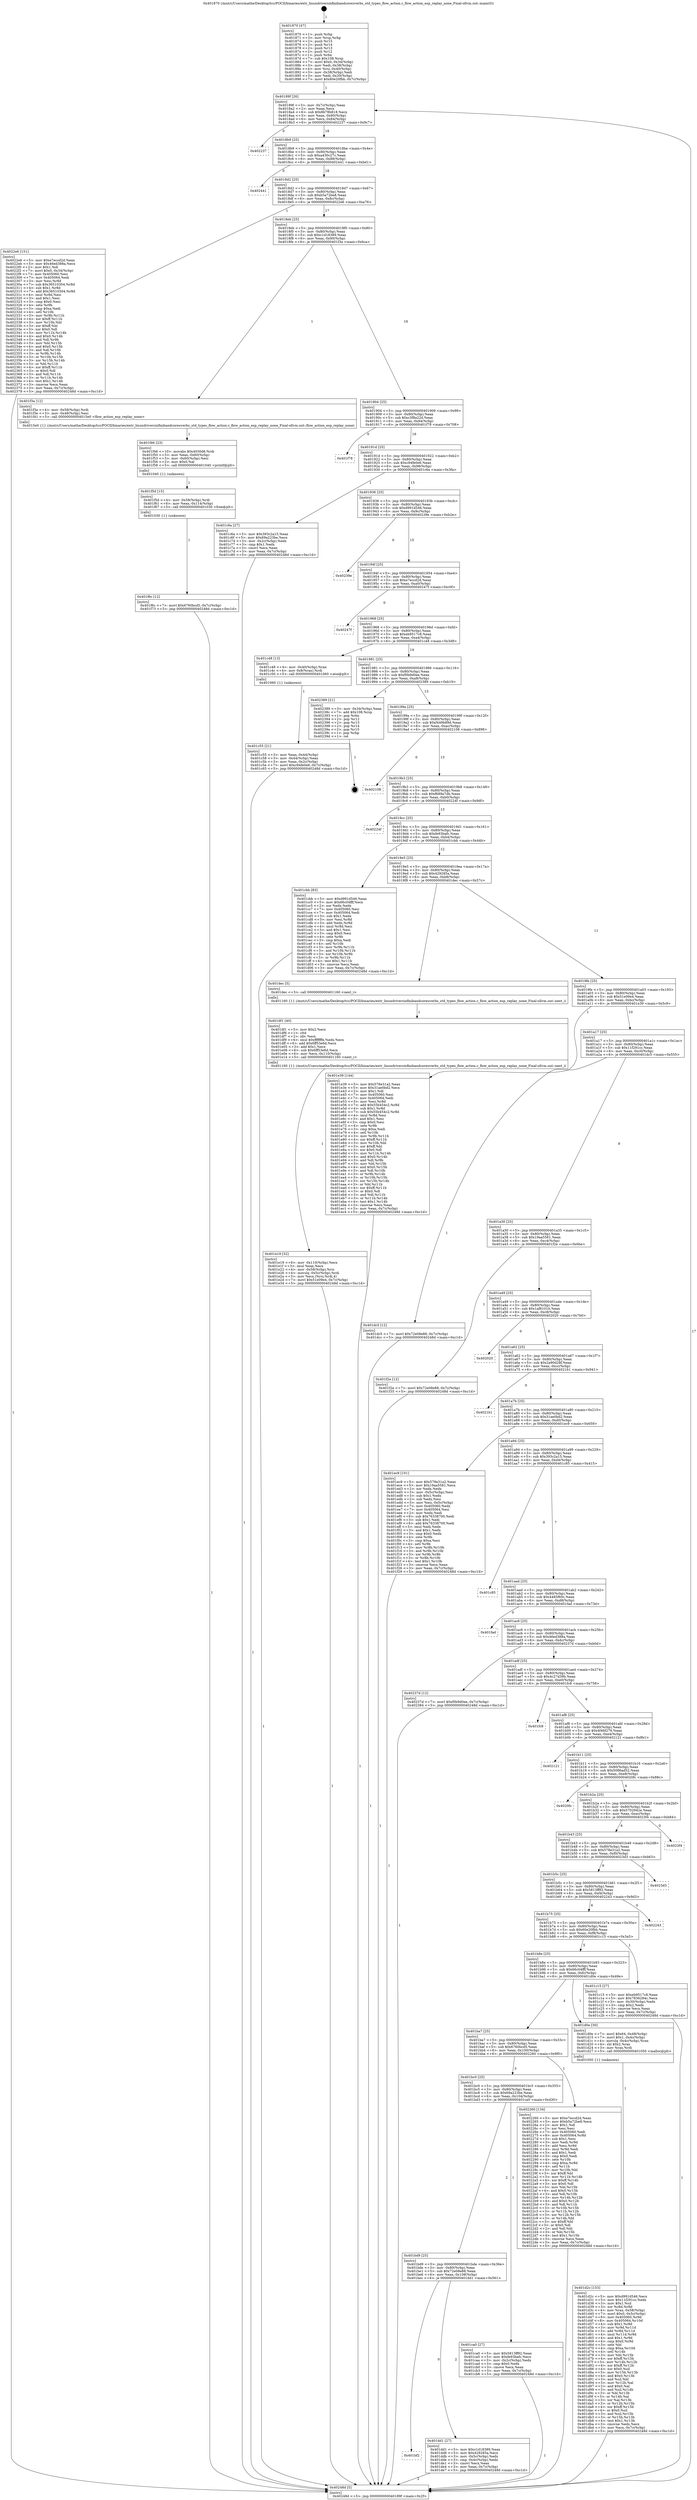 digraph "0x401870" {
  label = "0x401870 (/mnt/c/Users/mathe/Desktop/tcc/POCII/binaries/extr_linuxdriversinfinibandcoreuverbs_std_types_flow_action.c_flow_action_esp_replay_none_Final-ollvm.out::main(0))"
  labelloc = "t"
  node[shape=record]

  Entry [label="",width=0.3,height=0.3,shape=circle,fillcolor=black,style=filled]
  "0x40189f" [label="{
     0x40189f [26]\l
     | [instrs]\l
     &nbsp;&nbsp;0x40189f \<+3\>: mov -0x7c(%rbp),%eax\l
     &nbsp;&nbsp;0x4018a2 \<+2\>: mov %eax,%ecx\l
     &nbsp;&nbsp;0x4018a4 \<+6\>: sub $0x8b78b818,%ecx\l
     &nbsp;&nbsp;0x4018aa \<+3\>: mov %eax,-0x80(%rbp)\l
     &nbsp;&nbsp;0x4018ad \<+6\>: mov %ecx,-0x84(%rbp)\l
     &nbsp;&nbsp;0x4018b3 \<+6\>: je 0000000000402237 \<main+0x9c7\>\l
  }"]
  "0x402237" [label="{
     0x402237\l
  }", style=dashed]
  "0x4018b9" [label="{
     0x4018b9 [25]\l
     | [instrs]\l
     &nbsp;&nbsp;0x4018b9 \<+5\>: jmp 00000000004018be \<main+0x4e\>\l
     &nbsp;&nbsp;0x4018be \<+3\>: mov -0x80(%rbp),%eax\l
     &nbsp;&nbsp;0x4018c1 \<+5\>: sub $0xa430c27c,%eax\l
     &nbsp;&nbsp;0x4018c6 \<+6\>: mov %eax,-0x88(%rbp)\l
     &nbsp;&nbsp;0x4018cc \<+6\>: je 0000000000402441 \<main+0xbd1\>\l
  }"]
  Exit [label="",width=0.3,height=0.3,shape=circle,fillcolor=black,style=filled,peripheries=2]
  "0x402441" [label="{
     0x402441\l
  }", style=dashed]
  "0x4018d2" [label="{
     0x4018d2 [25]\l
     | [instrs]\l
     &nbsp;&nbsp;0x4018d2 \<+5\>: jmp 00000000004018d7 \<main+0x67\>\l
     &nbsp;&nbsp;0x4018d7 \<+3\>: mov -0x80(%rbp),%eax\l
     &nbsp;&nbsp;0x4018da \<+5\>: sub $0xb5a72be8,%eax\l
     &nbsp;&nbsp;0x4018df \<+6\>: mov %eax,-0x8c(%rbp)\l
     &nbsp;&nbsp;0x4018e5 \<+6\>: je 00000000004022e6 \<main+0xa76\>\l
  }"]
  "0x401f6c" [label="{
     0x401f6c [12]\l
     | [instrs]\l
     &nbsp;&nbsp;0x401f6c \<+7\>: movl $0x6760bcd5,-0x7c(%rbp)\l
     &nbsp;&nbsp;0x401f73 \<+5\>: jmp 000000000040248d \<main+0xc1d\>\l
  }"]
  "0x4022e6" [label="{
     0x4022e6 [151]\l
     | [instrs]\l
     &nbsp;&nbsp;0x4022e6 \<+5\>: mov $0xe7eccd2d,%eax\l
     &nbsp;&nbsp;0x4022eb \<+5\>: mov $0x46ed388a,%ecx\l
     &nbsp;&nbsp;0x4022f0 \<+2\>: mov $0x1,%dl\l
     &nbsp;&nbsp;0x4022f2 \<+7\>: movl $0x0,-0x34(%rbp)\l
     &nbsp;&nbsp;0x4022f9 \<+7\>: mov 0x405060,%esi\l
     &nbsp;&nbsp;0x402300 \<+7\>: mov 0x405064,%edi\l
     &nbsp;&nbsp;0x402307 \<+3\>: mov %esi,%r8d\l
     &nbsp;&nbsp;0x40230a \<+7\>: sub $0x36510304,%r8d\l
     &nbsp;&nbsp;0x402311 \<+4\>: sub $0x1,%r8d\l
     &nbsp;&nbsp;0x402315 \<+7\>: add $0x36510304,%r8d\l
     &nbsp;&nbsp;0x40231c \<+4\>: imul %r8d,%esi\l
     &nbsp;&nbsp;0x402320 \<+3\>: and $0x1,%esi\l
     &nbsp;&nbsp;0x402323 \<+3\>: cmp $0x0,%esi\l
     &nbsp;&nbsp;0x402326 \<+4\>: sete %r9b\l
     &nbsp;&nbsp;0x40232a \<+3\>: cmp $0xa,%edi\l
     &nbsp;&nbsp;0x40232d \<+4\>: setl %r10b\l
     &nbsp;&nbsp;0x402331 \<+3\>: mov %r9b,%r11b\l
     &nbsp;&nbsp;0x402334 \<+4\>: xor $0xff,%r11b\l
     &nbsp;&nbsp;0x402338 \<+3\>: mov %r10b,%bl\l
     &nbsp;&nbsp;0x40233b \<+3\>: xor $0xff,%bl\l
     &nbsp;&nbsp;0x40233e \<+3\>: xor $0x0,%dl\l
     &nbsp;&nbsp;0x402341 \<+3\>: mov %r11b,%r14b\l
     &nbsp;&nbsp;0x402344 \<+4\>: and $0x0,%r14b\l
     &nbsp;&nbsp;0x402348 \<+3\>: and %dl,%r9b\l
     &nbsp;&nbsp;0x40234b \<+3\>: mov %bl,%r15b\l
     &nbsp;&nbsp;0x40234e \<+4\>: and $0x0,%r15b\l
     &nbsp;&nbsp;0x402352 \<+3\>: and %dl,%r10b\l
     &nbsp;&nbsp;0x402355 \<+3\>: or %r9b,%r14b\l
     &nbsp;&nbsp;0x402358 \<+3\>: or %r10b,%r15b\l
     &nbsp;&nbsp;0x40235b \<+3\>: xor %r15b,%r14b\l
     &nbsp;&nbsp;0x40235e \<+3\>: or %bl,%r11b\l
     &nbsp;&nbsp;0x402361 \<+4\>: xor $0xff,%r11b\l
     &nbsp;&nbsp;0x402365 \<+3\>: or $0x0,%dl\l
     &nbsp;&nbsp;0x402368 \<+3\>: and %dl,%r11b\l
     &nbsp;&nbsp;0x40236b \<+3\>: or %r11b,%r14b\l
     &nbsp;&nbsp;0x40236e \<+4\>: test $0x1,%r14b\l
     &nbsp;&nbsp;0x402372 \<+3\>: cmovne %ecx,%eax\l
     &nbsp;&nbsp;0x402375 \<+3\>: mov %eax,-0x7c(%rbp)\l
     &nbsp;&nbsp;0x402378 \<+5\>: jmp 000000000040248d \<main+0xc1d\>\l
  }"]
  "0x4018eb" [label="{
     0x4018eb [25]\l
     | [instrs]\l
     &nbsp;&nbsp;0x4018eb \<+5\>: jmp 00000000004018f0 \<main+0x80\>\l
     &nbsp;&nbsp;0x4018f0 \<+3\>: mov -0x80(%rbp),%eax\l
     &nbsp;&nbsp;0x4018f3 \<+5\>: sub $0xc1d18389,%eax\l
     &nbsp;&nbsp;0x4018f8 \<+6\>: mov %eax,-0x90(%rbp)\l
     &nbsp;&nbsp;0x4018fe \<+6\>: je 0000000000401f3a \<main+0x6ca\>\l
  }"]
  "0x401f5d" [label="{
     0x401f5d [15]\l
     | [instrs]\l
     &nbsp;&nbsp;0x401f5d \<+4\>: mov -0x58(%rbp),%rdi\l
     &nbsp;&nbsp;0x401f61 \<+6\>: mov %eax,-0x114(%rbp)\l
     &nbsp;&nbsp;0x401f67 \<+5\>: call 0000000000401030 \<free@plt\>\l
     | [calls]\l
     &nbsp;&nbsp;0x401030 \{1\} (unknown)\l
  }"]
  "0x401f3a" [label="{
     0x401f3a [12]\l
     | [instrs]\l
     &nbsp;&nbsp;0x401f3a \<+4\>: mov -0x58(%rbp),%rdi\l
     &nbsp;&nbsp;0x401f3e \<+3\>: mov -0x48(%rbp),%esi\l
     &nbsp;&nbsp;0x401f41 \<+5\>: call 00000000004015e0 \<flow_action_esp_replay_none\>\l
     | [calls]\l
     &nbsp;&nbsp;0x4015e0 \{1\} (/mnt/c/Users/mathe/Desktop/tcc/POCII/binaries/extr_linuxdriversinfinibandcoreuverbs_std_types_flow_action.c_flow_action_esp_replay_none_Final-ollvm.out::flow_action_esp_replay_none)\l
  }"]
  "0x401904" [label="{
     0x401904 [25]\l
     | [instrs]\l
     &nbsp;&nbsp;0x401904 \<+5\>: jmp 0000000000401909 \<main+0x99\>\l
     &nbsp;&nbsp;0x401909 \<+3\>: mov -0x80(%rbp),%eax\l
     &nbsp;&nbsp;0x40190c \<+5\>: sub $0xc3f8a22d,%eax\l
     &nbsp;&nbsp;0x401911 \<+6\>: mov %eax,-0x94(%rbp)\l
     &nbsp;&nbsp;0x401917 \<+6\>: je 0000000000401f78 \<main+0x708\>\l
  }"]
  "0x401f46" [label="{
     0x401f46 [23]\l
     | [instrs]\l
     &nbsp;&nbsp;0x401f46 \<+10\>: movabs $0x4030d6,%rdi\l
     &nbsp;&nbsp;0x401f50 \<+3\>: mov %eax,-0x60(%rbp)\l
     &nbsp;&nbsp;0x401f53 \<+3\>: mov -0x60(%rbp),%esi\l
     &nbsp;&nbsp;0x401f56 \<+2\>: mov $0x0,%al\l
     &nbsp;&nbsp;0x401f58 \<+5\>: call 0000000000401040 \<printf@plt\>\l
     | [calls]\l
     &nbsp;&nbsp;0x401040 \{1\} (unknown)\l
  }"]
  "0x401f78" [label="{
     0x401f78\l
  }", style=dashed]
  "0x40191d" [label="{
     0x40191d [25]\l
     | [instrs]\l
     &nbsp;&nbsp;0x40191d \<+5\>: jmp 0000000000401922 \<main+0xb2\>\l
     &nbsp;&nbsp;0x401922 \<+3\>: mov -0x80(%rbp),%eax\l
     &nbsp;&nbsp;0x401925 \<+5\>: sub $0xc94fe0e6,%eax\l
     &nbsp;&nbsp;0x40192a \<+6\>: mov %eax,-0x98(%rbp)\l
     &nbsp;&nbsp;0x401930 \<+6\>: je 0000000000401c6a \<main+0x3fa\>\l
  }"]
  "0x401e19" [label="{
     0x401e19 [32]\l
     | [instrs]\l
     &nbsp;&nbsp;0x401e19 \<+6\>: mov -0x110(%rbp),%ecx\l
     &nbsp;&nbsp;0x401e1f \<+3\>: imul %eax,%ecx\l
     &nbsp;&nbsp;0x401e22 \<+4\>: mov -0x58(%rbp),%rsi\l
     &nbsp;&nbsp;0x401e26 \<+4\>: movslq -0x5c(%rbp),%rdi\l
     &nbsp;&nbsp;0x401e2a \<+3\>: mov %ecx,(%rsi,%rdi,4)\l
     &nbsp;&nbsp;0x401e2d \<+7\>: movl $0x51e09e4,-0x7c(%rbp)\l
     &nbsp;&nbsp;0x401e34 \<+5\>: jmp 000000000040248d \<main+0xc1d\>\l
  }"]
  "0x401c6a" [label="{
     0x401c6a [27]\l
     | [instrs]\l
     &nbsp;&nbsp;0x401c6a \<+5\>: mov $0x393c2a15,%eax\l
     &nbsp;&nbsp;0x401c6f \<+5\>: mov $0x69a223be,%ecx\l
     &nbsp;&nbsp;0x401c74 \<+3\>: mov -0x2c(%rbp),%edx\l
     &nbsp;&nbsp;0x401c77 \<+3\>: cmp $0x1,%edx\l
     &nbsp;&nbsp;0x401c7a \<+3\>: cmovl %ecx,%eax\l
     &nbsp;&nbsp;0x401c7d \<+3\>: mov %eax,-0x7c(%rbp)\l
     &nbsp;&nbsp;0x401c80 \<+5\>: jmp 000000000040248d \<main+0xc1d\>\l
  }"]
  "0x401936" [label="{
     0x401936 [25]\l
     | [instrs]\l
     &nbsp;&nbsp;0x401936 \<+5\>: jmp 000000000040193b \<main+0xcb\>\l
     &nbsp;&nbsp;0x40193b \<+3\>: mov -0x80(%rbp),%eax\l
     &nbsp;&nbsp;0x40193e \<+5\>: sub $0xd991d546,%eax\l
     &nbsp;&nbsp;0x401943 \<+6\>: mov %eax,-0x9c(%rbp)\l
     &nbsp;&nbsp;0x401949 \<+6\>: je 000000000040239e \<main+0xb2e\>\l
  }"]
  "0x401df1" [label="{
     0x401df1 [40]\l
     | [instrs]\l
     &nbsp;&nbsp;0x401df1 \<+5\>: mov $0x2,%ecx\l
     &nbsp;&nbsp;0x401df6 \<+1\>: cltd\l
     &nbsp;&nbsp;0x401df7 \<+2\>: idiv %ecx\l
     &nbsp;&nbsp;0x401df9 \<+6\>: imul $0xfffffffe,%edx,%ecx\l
     &nbsp;&nbsp;0x401dff \<+6\>: add $0x6ff53e6d,%ecx\l
     &nbsp;&nbsp;0x401e05 \<+3\>: add $0x1,%ecx\l
     &nbsp;&nbsp;0x401e08 \<+6\>: sub $0x6ff53e6d,%ecx\l
     &nbsp;&nbsp;0x401e0e \<+6\>: mov %ecx,-0x110(%rbp)\l
     &nbsp;&nbsp;0x401e14 \<+5\>: call 0000000000401160 \<next_i\>\l
     | [calls]\l
     &nbsp;&nbsp;0x401160 \{1\} (/mnt/c/Users/mathe/Desktop/tcc/POCII/binaries/extr_linuxdriversinfinibandcoreuverbs_std_types_flow_action.c_flow_action_esp_replay_none_Final-ollvm.out::next_i)\l
  }"]
  "0x40239e" [label="{
     0x40239e\l
  }", style=dashed]
  "0x40194f" [label="{
     0x40194f [25]\l
     | [instrs]\l
     &nbsp;&nbsp;0x40194f \<+5\>: jmp 0000000000401954 \<main+0xe4\>\l
     &nbsp;&nbsp;0x401954 \<+3\>: mov -0x80(%rbp),%eax\l
     &nbsp;&nbsp;0x401957 \<+5\>: sub $0xe7eccd2d,%eax\l
     &nbsp;&nbsp;0x40195c \<+6\>: mov %eax,-0xa0(%rbp)\l
     &nbsp;&nbsp;0x401962 \<+6\>: je 000000000040247f \<main+0xc0f\>\l
  }"]
  "0x401bf2" [label="{
     0x401bf2\l
  }", style=dashed]
  "0x40247f" [label="{
     0x40247f\l
  }", style=dashed]
  "0x401968" [label="{
     0x401968 [25]\l
     | [instrs]\l
     &nbsp;&nbsp;0x401968 \<+5\>: jmp 000000000040196d \<main+0xfd\>\l
     &nbsp;&nbsp;0x40196d \<+3\>: mov -0x80(%rbp),%eax\l
     &nbsp;&nbsp;0x401970 \<+5\>: sub $0xeb9517c8,%eax\l
     &nbsp;&nbsp;0x401975 \<+6\>: mov %eax,-0xa4(%rbp)\l
     &nbsp;&nbsp;0x40197b \<+6\>: je 0000000000401c48 \<main+0x3d8\>\l
  }"]
  "0x401dd1" [label="{
     0x401dd1 [27]\l
     | [instrs]\l
     &nbsp;&nbsp;0x401dd1 \<+5\>: mov $0xc1d18389,%eax\l
     &nbsp;&nbsp;0x401dd6 \<+5\>: mov $0x429285a,%ecx\l
     &nbsp;&nbsp;0x401ddb \<+3\>: mov -0x5c(%rbp),%edx\l
     &nbsp;&nbsp;0x401dde \<+3\>: cmp -0x4c(%rbp),%edx\l
     &nbsp;&nbsp;0x401de1 \<+3\>: cmovl %ecx,%eax\l
     &nbsp;&nbsp;0x401de4 \<+3\>: mov %eax,-0x7c(%rbp)\l
     &nbsp;&nbsp;0x401de7 \<+5\>: jmp 000000000040248d \<main+0xc1d\>\l
  }"]
  "0x401c48" [label="{
     0x401c48 [13]\l
     | [instrs]\l
     &nbsp;&nbsp;0x401c48 \<+4\>: mov -0x40(%rbp),%rax\l
     &nbsp;&nbsp;0x401c4c \<+4\>: mov 0x8(%rax),%rdi\l
     &nbsp;&nbsp;0x401c50 \<+5\>: call 0000000000401060 \<atoi@plt\>\l
     | [calls]\l
     &nbsp;&nbsp;0x401060 \{1\} (unknown)\l
  }"]
  "0x401981" [label="{
     0x401981 [25]\l
     | [instrs]\l
     &nbsp;&nbsp;0x401981 \<+5\>: jmp 0000000000401986 \<main+0x116\>\l
     &nbsp;&nbsp;0x401986 \<+3\>: mov -0x80(%rbp),%eax\l
     &nbsp;&nbsp;0x401989 \<+5\>: sub $0xf0b9d0ee,%eax\l
     &nbsp;&nbsp;0x40198e \<+6\>: mov %eax,-0xa8(%rbp)\l
     &nbsp;&nbsp;0x401994 \<+6\>: je 0000000000402389 \<main+0xb19\>\l
  }"]
  "0x401d2c" [label="{
     0x401d2c [153]\l
     | [instrs]\l
     &nbsp;&nbsp;0x401d2c \<+5\>: mov $0xd991d546,%ecx\l
     &nbsp;&nbsp;0x401d31 \<+5\>: mov $0x11f291cc,%edx\l
     &nbsp;&nbsp;0x401d36 \<+3\>: mov $0x1,%sil\l
     &nbsp;&nbsp;0x401d39 \<+3\>: xor %r8d,%r8d\l
     &nbsp;&nbsp;0x401d3c \<+4\>: mov %rax,-0x58(%rbp)\l
     &nbsp;&nbsp;0x401d40 \<+7\>: movl $0x0,-0x5c(%rbp)\l
     &nbsp;&nbsp;0x401d47 \<+8\>: mov 0x405060,%r9d\l
     &nbsp;&nbsp;0x401d4f \<+8\>: mov 0x405064,%r10d\l
     &nbsp;&nbsp;0x401d57 \<+4\>: sub $0x1,%r8d\l
     &nbsp;&nbsp;0x401d5b \<+3\>: mov %r9d,%r11d\l
     &nbsp;&nbsp;0x401d5e \<+3\>: add %r8d,%r11d\l
     &nbsp;&nbsp;0x401d61 \<+4\>: imul %r11d,%r9d\l
     &nbsp;&nbsp;0x401d65 \<+4\>: and $0x1,%r9d\l
     &nbsp;&nbsp;0x401d69 \<+4\>: cmp $0x0,%r9d\l
     &nbsp;&nbsp;0x401d6d \<+3\>: sete %bl\l
     &nbsp;&nbsp;0x401d70 \<+4\>: cmp $0xa,%r10d\l
     &nbsp;&nbsp;0x401d74 \<+4\>: setl %r14b\l
     &nbsp;&nbsp;0x401d78 \<+3\>: mov %bl,%r15b\l
     &nbsp;&nbsp;0x401d7b \<+4\>: xor $0xff,%r15b\l
     &nbsp;&nbsp;0x401d7f \<+3\>: mov %r14b,%r12b\l
     &nbsp;&nbsp;0x401d82 \<+4\>: xor $0xff,%r12b\l
     &nbsp;&nbsp;0x401d86 \<+4\>: xor $0x0,%sil\l
     &nbsp;&nbsp;0x401d8a \<+3\>: mov %r15b,%r13b\l
     &nbsp;&nbsp;0x401d8d \<+4\>: and $0x0,%r13b\l
     &nbsp;&nbsp;0x401d91 \<+3\>: and %sil,%bl\l
     &nbsp;&nbsp;0x401d94 \<+3\>: mov %r12b,%al\l
     &nbsp;&nbsp;0x401d97 \<+2\>: and $0x0,%al\l
     &nbsp;&nbsp;0x401d99 \<+3\>: and %sil,%r14b\l
     &nbsp;&nbsp;0x401d9c \<+3\>: or %bl,%r13b\l
     &nbsp;&nbsp;0x401d9f \<+3\>: or %r14b,%al\l
     &nbsp;&nbsp;0x401da2 \<+3\>: xor %al,%r13b\l
     &nbsp;&nbsp;0x401da5 \<+3\>: or %r12b,%r15b\l
     &nbsp;&nbsp;0x401da8 \<+4\>: xor $0xff,%r15b\l
     &nbsp;&nbsp;0x401dac \<+4\>: or $0x0,%sil\l
     &nbsp;&nbsp;0x401db0 \<+3\>: and %sil,%r15b\l
     &nbsp;&nbsp;0x401db3 \<+3\>: or %r15b,%r13b\l
     &nbsp;&nbsp;0x401db6 \<+4\>: test $0x1,%r13b\l
     &nbsp;&nbsp;0x401dba \<+3\>: cmovne %edx,%ecx\l
     &nbsp;&nbsp;0x401dbd \<+3\>: mov %ecx,-0x7c(%rbp)\l
     &nbsp;&nbsp;0x401dc0 \<+5\>: jmp 000000000040248d \<main+0xc1d\>\l
  }"]
  "0x402389" [label="{
     0x402389 [21]\l
     | [instrs]\l
     &nbsp;&nbsp;0x402389 \<+3\>: mov -0x34(%rbp),%eax\l
     &nbsp;&nbsp;0x40238c \<+7\>: add $0x108,%rsp\l
     &nbsp;&nbsp;0x402393 \<+1\>: pop %rbx\l
     &nbsp;&nbsp;0x402394 \<+2\>: pop %r12\l
     &nbsp;&nbsp;0x402396 \<+2\>: pop %r13\l
     &nbsp;&nbsp;0x402398 \<+2\>: pop %r14\l
     &nbsp;&nbsp;0x40239a \<+2\>: pop %r15\l
     &nbsp;&nbsp;0x40239c \<+1\>: pop %rbp\l
     &nbsp;&nbsp;0x40239d \<+1\>: ret\l
  }"]
  "0x40199a" [label="{
     0x40199a [25]\l
     | [instrs]\l
     &nbsp;&nbsp;0x40199a \<+5\>: jmp 000000000040199f \<main+0x12f\>\l
     &nbsp;&nbsp;0x40199f \<+3\>: mov -0x80(%rbp),%eax\l
     &nbsp;&nbsp;0x4019a2 \<+5\>: sub $0xf449b89d,%eax\l
     &nbsp;&nbsp;0x4019a7 \<+6\>: mov %eax,-0xac(%rbp)\l
     &nbsp;&nbsp;0x4019ad \<+6\>: je 0000000000402108 \<main+0x898\>\l
  }"]
  "0x401bd9" [label="{
     0x401bd9 [25]\l
     | [instrs]\l
     &nbsp;&nbsp;0x401bd9 \<+5\>: jmp 0000000000401bde \<main+0x36e\>\l
     &nbsp;&nbsp;0x401bde \<+3\>: mov -0x80(%rbp),%eax\l
     &nbsp;&nbsp;0x401be1 \<+5\>: sub $0x72e08e88,%eax\l
     &nbsp;&nbsp;0x401be6 \<+6\>: mov %eax,-0x108(%rbp)\l
     &nbsp;&nbsp;0x401bec \<+6\>: je 0000000000401dd1 \<main+0x561\>\l
  }"]
  "0x402108" [label="{
     0x402108\l
  }", style=dashed]
  "0x4019b3" [label="{
     0x4019b3 [25]\l
     | [instrs]\l
     &nbsp;&nbsp;0x4019b3 \<+5\>: jmp 00000000004019b8 \<main+0x148\>\l
     &nbsp;&nbsp;0x4019b8 \<+3\>: mov -0x80(%rbp),%eax\l
     &nbsp;&nbsp;0x4019bb \<+5\>: sub $0xf689a7db,%eax\l
     &nbsp;&nbsp;0x4019c0 \<+6\>: mov %eax,-0xb0(%rbp)\l
     &nbsp;&nbsp;0x4019c6 \<+6\>: je 000000000040224f \<main+0x9df\>\l
  }"]
  "0x401ca0" [label="{
     0x401ca0 [27]\l
     | [instrs]\l
     &nbsp;&nbsp;0x401ca0 \<+5\>: mov $0x5813ff92,%eax\l
     &nbsp;&nbsp;0x401ca5 \<+5\>: mov $0xfe93bafc,%ecx\l
     &nbsp;&nbsp;0x401caa \<+3\>: mov -0x2c(%rbp),%edx\l
     &nbsp;&nbsp;0x401cad \<+3\>: cmp $0x0,%edx\l
     &nbsp;&nbsp;0x401cb0 \<+3\>: cmove %ecx,%eax\l
     &nbsp;&nbsp;0x401cb3 \<+3\>: mov %eax,-0x7c(%rbp)\l
     &nbsp;&nbsp;0x401cb6 \<+5\>: jmp 000000000040248d \<main+0xc1d\>\l
  }"]
  "0x40224f" [label="{
     0x40224f\l
  }", style=dashed]
  "0x4019cc" [label="{
     0x4019cc [25]\l
     | [instrs]\l
     &nbsp;&nbsp;0x4019cc \<+5\>: jmp 00000000004019d1 \<main+0x161\>\l
     &nbsp;&nbsp;0x4019d1 \<+3\>: mov -0x80(%rbp),%eax\l
     &nbsp;&nbsp;0x4019d4 \<+5\>: sub $0xfe93bafc,%eax\l
     &nbsp;&nbsp;0x4019d9 \<+6\>: mov %eax,-0xb4(%rbp)\l
     &nbsp;&nbsp;0x4019df \<+6\>: je 0000000000401cbb \<main+0x44b\>\l
  }"]
  "0x401bc0" [label="{
     0x401bc0 [25]\l
     | [instrs]\l
     &nbsp;&nbsp;0x401bc0 \<+5\>: jmp 0000000000401bc5 \<main+0x355\>\l
     &nbsp;&nbsp;0x401bc5 \<+3\>: mov -0x80(%rbp),%eax\l
     &nbsp;&nbsp;0x401bc8 \<+5\>: sub $0x69a223be,%eax\l
     &nbsp;&nbsp;0x401bcd \<+6\>: mov %eax,-0x104(%rbp)\l
     &nbsp;&nbsp;0x401bd3 \<+6\>: je 0000000000401ca0 \<main+0x430\>\l
  }"]
  "0x401cbb" [label="{
     0x401cbb [83]\l
     | [instrs]\l
     &nbsp;&nbsp;0x401cbb \<+5\>: mov $0xd991d546,%eax\l
     &nbsp;&nbsp;0x401cc0 \<+5\>: mov $0x66c04fff,%ecx\l
     &nbsp;&nbsp;0x401cc5 \<+2\>: xor %edx,%edx\l
     &nbsp;&nbsp;0x401cc7 \<+7\>: mov 0x405060,%esi\l
     &nbsp;&nbsp;0x401cce \<+7\>: mov 0x405064,%edi\l
     &nbsp;&nbsp;0x401cd5 \<+3\>: sub $0x1,%edx\l
     &nbsp;&nbsp;0x401cd8 \<+3\>: mov %esi,%r8d\l
     &nbsp;&nbsp;0x401cdb \<+3\>: add %edx,%r8d\l
     &nbsp;&nbsp;0x401cde \<+4\>: imul %r8d,%esi\l
     &nbsp;&nbsp;0x401ce2 \<+3\>: and $0x1,%esi\l
     &nbsp;&nbsp;0x401ce5 \<+3\>: cmp $0x0,%esi\l
     &nbsp;&nbsp;0x401ce8 \<+4\>: sete %r9b\l
     &nbsp;&nbsp;0x401cec \<+3\>: cmp $0xa,%edi\l
     &nbsp;&nbsp;0x401cef \<+4\>: setl %r10b\l
     &nbsp;&nbsp;0x401cf3 \<+3\>: mov %r9b,%r11b\l
     &nbsp;&nbsp;0x401cf6 \<+3\>: and %r10b,%r11b\l
     &nbsp;&nbsp;0x401cf9 \<+3\>: xor %r10b,%r9b\l
     &nbsp;&nbsp;0x401cfc \<+3\>: or %r9b,%r11b\l
     &nbsp;&nbsp;0x401cff \<+4\>: test $0x1,%r11b\l
     &nbsp;&nbsp;0x401d03 \<+3\>: cmovne %ecx,%eax\l
     &nbsp;&nbsp;0x401d06 \<+3\>: mov %eax,-0x7c(%rbp)\l
     &nbsp;&nbsp;0x401d09 \<+5\>: jmp 000000000040248d \<main+0xc1d\>\l
  }"]
  "0x4019e5" [label="{
     0x4019e5 [25]\l
     | [instrs]\l
     &nbsp;&nbsp;0x4019e5 \<+5\>: jmp 00000000004019ea \<main+0x17a\>\l
     &nbsp;&nbsp;0x4019ea \<+3\>: mov -0x80(%rbp),%eax\l
     &nbsp;&nbsp;0x4019ed \<+5\>: sub $0x429285a,%eax\l
     &nbsp;&nbsp;0x4019f2 \<+6\>: mov %eax,-0xb8(%rbp)\l
     &nbsp;&nbsp;0x4019f8 \<+6\>: je 0000000000401dec \<main+0x57c\>\l
  }"]
  "0x402260" [label="{
     0x402260 [134]\l
     | [instrs]\l
     &nbsp;&nbsp;0x402260 \<+5\>: mov $0xe7eccd2d,%eax\l
     &nbsp;&nbsp;0x402265 \<+5\>: mov $0xb5a72be8,%ecx\l
     &nbsp;&nbsp;0x40226a \<+2\>: mov $0x1,%dl\l
     &nbsp;&nbsp;0x40226c \<+2\>: xor %esi,%esi\l
     &nbsp;&nbsp;0x40226e \<+7\>: mov 0x405060,%edi\l
     &nbsp;&nbsp;0x402275 \<+8\>: mov 0x405064,%r8d\l
     &nbsp;&nbsp;0x40227d \<+3\>: sub $0x1,%esi\l
     &nbsp;&nbsp;0x402280 \<+3\>: mov %edi,%r9d\l
     &nbsp;&nbsp;0x402283 \<+3\>: add %esi,%r9d\l
     &nbsp;&nbsp;0x402286 \<+4\>: imul %r9d,%edi\l
     &nbsp;&nbsp;0x40228a \<+3\>: and $0x1,%edi\l
     &nbsp;&nbsp;0x40228d \<+3\>: cmp $0x0,%edi\l
     &nbsp;&nbsp;0x402290 \<+4\>: sete %r10b\l
     &nbsp;&nbsp;0x402294 \<+4\>: cmp $0xa,%r8d\l
     &nbsp;&nbsp;0x402298 \<+4\>: setl %r11b\l
     &nbsp;&nbsp;0x40229c \<+3\>: mov %r10b,%bl\l
     &nbsp;&nbsp;0x40229f \<+3\>: xor $0xff,%bl\l
     &nbsp;&nbsp;0x4022a2 \<+3\>: mov %r11b,%r14b\l
     &nbsp;&nbsp;0x4022a5 \<+4\>: xor $0xff,%r14b\l
     &nbsp;&nbsp;0x4022a9 \<+3\>: xor $0x0,%dl\l
     &nbsp;&nbsp;0x4022ac \<+3\>: mov %bl,%r15b\l
     &nbsp;&nbsp;0x4022af \<+4\>: and $0x0,%r15b\l
     &nbsp;&nbsp;0x4022b3 \<+3\>: and %dl,%r10b\l
     &nbsp;&nbsp;0x4022b6 \<+3\>: mov %r14b,%r12b\l
     &nbsp;&nbsp;0x4022b9 \<+4\>: and $0x0,%r12b\l
     &nbsp;&nbsp;0x4022bd \<+3\>: and %dl,%r11b\l
     &nbsp;&nbsp;0x4022c0 \<+3\>: or %r10b,%r15b\l
     &nbsp;&nbsp;0x4022c3 \<+3\>: or %r11b,%r12b\l
     &nbsp;&nbsp;0x4022c6 \<+3\>: xor %r12b,%r15b\l
     &nbsp;&nbsp;0x4022c9 \<+3\>: or %r14b,%bl\l
     &nbsp;&nbsp;0x4022cc \<+3\>: xor $0xff,%bl\l
     &nbsp;&nbsp;0x4022cf \<+3\>: or $0x0,%dl\l
     &nbsp;&nbsp;0x4022d2 \<+2\>: and %dl,%bl\l
     &nbsp;&nbsp;0x4022d4 \<+3\>: or %bl,%r15b\l
     &nbsp;&nbsp;0x4022d7 \<+4\>: test $0x1,%r15b\l
     &nbsp;&nbsp;0x4022db \<+3\>: cmovne %ecx,%eax\l
     &nbsp;&nbsp;0x4022de \<+3\>: mov %eax,-0x7c(%rbp)\l
     &nbsp;&nbsp;0x4022e1 \<+5\>: jmp 000000000040248d \<main+0xc1d\>\l
  }"]
  "0x401dec" [label="{
     0x401dec [5]\l
     | [instrs]\l
     &nbsp;&nbsp;0x401dec \<+5\>: call 0000000000401160 \<next_i\>\l
     | [calls]\l
     &nbsp;&nbsp;0x401160 \{1\} (/mnt/c/Users/mathe/Desktop/tcc/POCII/binaries/extr_linuxdriversinfinibandcoreuverbs_std_types_flow_action.c_flow_action_esp_replay_none_Final-ollvm.out::next_i)\l
  }"]
  "0x4019fe" [label="{
     0x4019fe [25]\l
     | [instrs]\l
     &nbsp;&nbsp;0x4019fe \<+5\>: jmp 0000000000401a03 \<main+0x193\>\l
     &nbsp;&nbsp;0x401a03 \<+3\>: mov -0x80(%rbp),%eax\l
     &nbsp;&nbsp;0x401a06 \<+5\>: sub $0x51e09e4,%eax\l
     &nbsp;&nbsp;0x401a0b \<+6\>: mov %eax,-0xbc(%rbp)\l
     &nbsp;&nbsp;0x401a11 \<+6\>: je 0000000000401e39 \<main+0x5c9\>\l
  }"]
  "0x401ba7" [label="{
     0x401ba7 [25]\l
     | [instrs]\l
     &nbsp;&nbsp;0x401ba7 \<+5\>: jmp 0000000000401bac \<main+0x33c\>\l
     &nbsp;&nbsp;0x401bac \<+3\>: mov -0x80(%rbp),%eax\l
     &nbsp;&nbsp;0x401baf \<+5\>: sub $0x6760bcd5,%eax\l
     &nbsp;&nbsp;0x401bb4 \<+6\>: mov %eax,-0x100(%rbp)\l
     &nbsp;&nbsp;0x401bba \<+6\>: je 0000000000402260 \<main+0x9f0\>\l
  }"]
  "0x401e39" [label="{
     0x401e39 [144]\l
     | [instrs]\l
     &nbsp;&nbsp;0x401e39 \<+5\>: mov $0x578e31a2,%eax\l
     &nbsp;&nbsp;0x401e3e \<+5\>: mov $0x31ae0bd2,%ecx\l
     &nbsp;&nbsp;0x401e43 \<+2\>: mov $0x1,%dl\l
     &nbsp;&nbsp;0x401e45 \<+7\>: mov 0x405060,%esi\l
     &nbsp;&nbsp;0x401e4c \<+7\>: mov 0x405064,%edi\l
     &nbsp;&nbsp;0x401e53 \<+3\>: mov %esi,%r8d\l
     &nbsp;&nbsp;0x401e56 \<+7\>: add $0x55b454c2,%r8d\l
     &nbsp;&nbsp;0x401e5d \<+4\>: sub $0x1,%r8d\l
     &nbsp;&nbsp;0x401e61 \<+7\>: sub $0x55b454c2,%r8d\l
     &nbsp;&nbsp;0x401e68 \<+4\>: imul %r8d,%esi\l
     &nbsp;&nbsp;0x401e6c \<+3\>: and $0x1,%esi\l
     &nbsp;&nbsp;0x401e6f \<+3\>: cmp $0x0,%esi\l
     &nbsp;&nbsp;0x401e72 \<+4\>: sete %r9b\l
     &nbsp;&nbsp;0x401e76 \<+3\>: cmp $0xa,%edi\l
     &nbsp;&nbsp;0x401e79 \<+4\>: setl %r10b\l
     &nbsp;&nbsp;0x401e7d \<+3\>: mov %r9b,%r11b\l
     &nbsp;&nbsp;0x401e80 \<+4\>: xor $0xff,%r11b\l
     &nbsp;&nbsp;0x401e84 \<+3\>: mov %r10b,%bl\l
     &nbsp;&nbsp;0x401e87 \<+3\>: xor $0xff,%bl\l
     &nbsp;&nbsp;0x401e8a \<+3\>: xor $0x0,%dl\l
     &nbsp;&nbsp;0x401e8d \<+3\>: mov %r11b,%r14b\l
     &nbsp;&nbsp;0x401e90 \<+4\>: and $0x0,%r14b\l
     &nbsp;&nbsp;0x401e94 \<+3\>: and %dl,%r9b\l
     &nbsp;&nbsp;0x401e97 \<+3\>: mov %bl,%r15b\l
     &nbsp;&nbsp;0x401e9a \<+4\>: and $0x0,%r15b\l
     &nbsp;&nbsp;0x401e9e \<+3\>: and %dl,%r10b\l
     &nbsp;&nbsp;0x401ea1 \<+3\>: or %r9b,%r14b\l
     &nbsp;&nbsp;0x401ea4 \<+3\>: or %r10b,%r15b\l
     &nbsp;&nbsp;0x401ea7 \<+3\>: xor %r15b,%r14b\l
     &nbsp;&nbsp;0x401eaa \<+3\>: or %bl,%r11b\l
     &nbsp;&nbsp;0x401ead \<+4\>: xor $0xff,%r11b\l
     &nbsp;&nbsp;0x401eb1 \<+3\>: or $0x0,%dl\l
     &nbsp;&nbsp;0x401eb4 \<+3\>: and %dl,%r11b\l
     &nbsp;&nbsp;0x401eb7 \<+3\>: or %r11b,%r14b\l
     &nbsp;&nbsp;0x401eba \<+4\>: test $0x1,%r14b\l
     &nbsp;&nbsp;0x401ebe \<+3\>: cmovne %ecx,%eax\l
     &nbsp;&nbsp;0x401ec1 \<+3\>: mov %eax,-0x7c(%rbp)\l
     &nbsp;&nbsp;0x401ec4 \<+5\>: jmp 000000000040248d \<main+0xc1d\>\l
  }"]
  "0x401a17" [label="{
     0x401a17 [25]\l
     | [instrs]\l
     &nbsp;&nbsp;0x401a17 \<+5\>: jmp 0000000000401a1c \<main+0x1ac\>\l
     &nbsp;&nbsp;0x401a1c \<+3\>: mov -0x80(%rbp),%eax\l
     &nbsp;&nbsp;0x401a1f \<+5\>: sub $0x11f291cc,%eax\l
     &nbsp;&nbsp;0x401a24 \<+6\>: mov %eax,-0xc0(%rbp)\l
     &nbsp;&nbsp;0x401a2a \<+6\>: je 0000000000401dc5 \<main+0x555\>\l
  }"]
  "0x401d0e" [label="{
     0x401d0e [30]\l
     | [instrs]\l
     &nbsp;&nbsp;0x401d0e \<+7\>: movl $0x64,-0x48(%rbp)\l
     &nbsp;&nbsp;0x401d15 \<+7\>: movl $0x1,-0x4c(%rbp)\l
     &nbsp;&nbsp;0x401d1c \<+4\>: movslq -0x4c(%rbp),%rax\l
     &nbsp;&nbsp;0x401d20 \<+4\>: shl $0x2,%rax\l
     &nbsp;&nbsp;0x401d24 \<+3\>: mov %rax,%rdi\l
     &nbsp;&nbsp;0x401d27 \<+5\>: call 0000000000401050 \<malloc@plt\>\l
     | [calls]\l
     &nbsp;&nbsp;0x401050 \{1\} (unknown)\l
  }"]
  "0x401dc5" [label="{
     0x401dc5 [12]\l
     | [instrs]\l
     &nbsp;&nbsp;0x401dc5 \<+7\>: movl $0x72e08e88,-0x7c(%rbp)\l
     &nbsp;&nbsp;0x401dcc \<+5\>: jmp 000000000040248d \<main+0xc1d\>\l
  }"]
  "0x401a30" [label="{
     0x401a30 [25]\l
     | [instrs]\l
     &nbsp;&nbsp;0x401a30 \<+5\>: jmp 0000000000401a35 \<main+0x1c5\>\l
     &nbsp;&nbsp;0x401a35 \<+3\>: mov -0x80(%rbp),%eax\l
     &nbsp;&nbsp;0x401a38 \<+5\>: sub $0x19aa5561,%eax\l
     &nbsp;&nbsp;0x401a3d \<+6\>: mov %eax,-0xc4(%rbp)\l
     &nbsp;&nbsp;0x401a43 \<+6\>: je 0000000000401f2e \<main+0x6be\>\l
  }"]
  "0x401c55" [label="{
     0x401c55 [21]\l
     | [instrs]\l
     &nbsp;&nbsp;0x401c55 \<+3\>: mov %eax,-0x44(%rbp)\l
     &nbsp;&nbsp;0x401c58 \<+3\>: mov -0x44(%rbp),%eax\l
     &nbsp;&nbsp;0x401c5b \<+3\>: mov %eax,-0x2c(%rbp)\l
     &nbsp;&nbsp;0x401c5e \<+7\>: movl $0xc94fe0e6,-0x7c(%rbp)\l
     &nbsp;&nbsp;0x401c65 \<+5\>: jmp 000000000040248d \<main+0xc1d\>\l
  }"]
  "0x401f2e" [label="{
     0x401f2e [12]\l
     | [instrs]\l
     &nbsp;&nbsp;0x401f2e \<+7\>: movl $0x72e08e88,-0x7c(%rbp)\l
     &nbsp;&nbsp;0x401f35 \<+5\>: jmp 000000000040248d \<main+0xc1d\>\l
  }"]
  "0x401a49" [label="{
     0x401a49 [25]\l
     | [instrs]\l
     &nbsp;&nbsp;0x401a49 \<+5\>: jmp 0000000000401a4e \<main+0x1de\>\l
     &nbsp;&nbsp;0x401a4e \<+3\>: mov -0x80(%rbp),%eax\l
     &nbsp;&nbsp;0x401a51 \<+5\>: sub $0x1af6101b,%eax\l
     &nbsp;&nbsp;0x401a56 \<+6\>: mov %eax,-0xc8(%rbp)\l
     &nbsp;&nbsp;0x401a5c \<+6\>: je 0000000000402020 \<main+0x7b0\>\l
  }"]
  "0x401870" [label="{
     0x401870 [47]\l
     | [instrs]\l
     &nbsp;&nbsp;0x401870 \<+1\>: push %rbp\l
     &nbsp;&nbsp;0x401871 \<+3\>: mov %rsp,%rbp\l
     &nbsp;&nbsp;0x401874 \<+2\>: push %r15\l
     &nbsp;&nbsp;0x401876 \<+2\>: push %r14\l
     &nbsp;&nbsp;0x401878 \<+2\>: push %r13\l
     &nbsp;&nbsp;0x40187a \<+2\>: push %r12\l
     &nbsp;&nbsp;0x40187c \<+1\>: push %rbx\l
     &nbsp;&nbsp;0x40187d \<+7\>: sub $0x108,%rsp\l
     &nbsp;&nbsp;0x401884 \<+7\>: movl $0x0,-0x34(%rbp)\l
     &nbsp;&nbsp;0x40188b \<+3\>: mov %edi,-0x38(%rbp)\l
     &nbsp;&nbsp;0x40188e \<+4\>: mov %rsi,-0x40(%rbp)\l
     &nbsp;&nbsp;0x401892 \<+3\>: mov -0x38(%rbp),%edi\l
     &nbsp;&nbsp;0x401895 \<+3\>: mov %edi,-0x30(%rbp)\l
     &nbsp;&nbsp;0x401898 \<+7\>: movl $0x60e20fbb,-0x7c(%rbp)\l
  }"]
  "0x402020" [label="{
     0x402020\l
  }", style=dashed]
  "0x401a62" [label="{
     0x401a62 [25]\l
     | [instrs]\l
     &nbsp;&nbsp;0x401a62 \<+5\>: jmp 0000000000401a67 \<main+0x1f7\>\l
     &nbsp;&nbsp;0x401a67 \<+3\>: mov -0x80(%rbp),%eax\l
     &nbsp;&nbsp;0x401a6a \<+5\>: sub $0x2a90d28f,%eax\l
     &nbsp;&nbsp;0x401a6f \<+6\>: mov %eax,-0xcc(%rbp)\l
     &nbsp;&nbsp;0x401a75 \<+6\>: je 00000000004021b1 \<main+0x941\>\l
  }"]
  "0x40248d" [label="{
     0x40248d [5]\l
     | [instrs]\l
     &nbsp;&nbsp;0x40248d \<+5\>: jmp 000000000040189f \<main+0x2f\>\l
  }"]
  "0x4021b1" [label="{
     0x4021b1\l
  }", style=dashed]
  "0x401a7b" [label="{
     0x401a7b [25]\l
     | [instrs]\l
     &nbsp;&nbsp;0x401a7b \<+5\>: jmp 0000000000401a80 \<main+0x210\>\l
     &nbsp;&nbsp;0x401a80 \<+3\>: mov -0x80(%rbp),%eax\l
     &nbsp;&nbsp;0x401a83 \<+5\>: sub $0x31ae0bd2,%eax\l
     &nbsp;&nbsp;0x401a88 \<+6\>: mov %eax,-0xd0(%rbp)\l
     &nbsp;&nbsp;0x401a8e \<+6\>: je 0000000000401ec9 \<main+0x659\>\l
  }"]
  "0x401b8e" [label="{
     0x401b8e [25]\l
     | [instrs]\l
     &nbsp;&nbsp;0x401b8e \<+5\>: jmp 0000000000401b93 \<main+0x323\>\l
     &nbsp;&nbsp;0x401b93 \<+3\>: mov -0x80(%rbp),%eax\l
     &nbsp;&nbsp;0x401b96 \<+5\>: sub $0x66c04fff,%eax\l
     &nbsp;&nbsp;0x401b9b \<+6\>: mov %eax,-0xfc(%rbp)\l
     &nbsp;&nbsp;0x401ba1 \<+6\>: je 0000000000401d0e \<main+0x49e\>\l
  }"]
  "0x401ec9" [label="{
     0x401ec9 [101]\l
     | [instrs]\l
     &nbsp;&nbsp;0x401ec9 \<+5\>: mov $0x578e31a2,%eax\l
     &nbsp;&nbsp;0x401ece \<+5\>: mov $0x19aa5561,%ecx\l
     &nbsp;&nbsp;0x401ed3 \<+2\>: xor %edx,%edx\l
     &nbsp;&nbsp;0x401ed5 \<+3\>: mov -0x5c(%rbp),%esi\l
     &nbsp;&nbsp;0x401ed8 \<+3\>: sub $0x1,%edx\l
     &nbsp;&nbsp;0x401edb \<+2\>: sub %edx,%esi\l
     &nbsp;&nbsp;0x401edd \<+3\>: mov %esi,-0x5c(%rbp)\l
     &nbsp;&nbsp;0x401ee0 \<+7\>: mov 0x405060,%edx\l
     &nbsp;&nbsp;0x401ee7 \<+7\>: mov 0x405064,%esi\l
     &nbsp;&nbsp;0x401eee \<+2\>: mov %edx,%edi\l
     &nbsp;&nbsp;0x401ef0 \<+6\>: sub $0x76338700,%edi\l
     &nbsp;&nbsp;0x401ef6 \<+3\>: sub $0x1,%edi\l
     &nbsp;&nbsp;0x401ef9 \<+6\>: add $0x76338700,%edi\l
     &nbsp;&nbsp;0x401eff \<+3\>: imul %edi,%edx\l
     &nbsp;&nbsp;0x401f02 \<+3\>: and $0x1,%edx\l
     &nbsp;&nbsp;0x401f05 \<+3\>: cmp $0x0,%edx\l
     &nbsp;&nbsp;0x401f08 \<+4\>: sete %r8b\l
     &nbsp;&nbsp;0x401f0c \<+3\>: cmp $0xa,%esi\l
     &nbsp;&nbsp;0x401f0f \<+4\>: setl %r9b\l
     &nbsp;&nbsp;0x401f13 \<+3\>: mov %r8b,%r10b\l
     &nbsp;&nbsp;0x401f16 \<+3\>: and %r9b,%r10b\l
     &nbsp;&nbsp;0x401f19 \<+3\>: xor %r9b,%r8b\l
     &nbsp;&nbsp;0x401f1c \<+3\>: or %r8b,%r10b\l
     &nbsp;&nbsp;0x401f1f \<+4\>: test $0x1,%r10b\l
     &nbsp;&nbsp;0x401f23 \<+3\>: cmovne %ecx,%eax\l
     &nbsp;&nbsp;0x401f26 \<+3\>: mov %eax,-0x7c(%rbp)\l
     &nbsp;&nbsp;0x401f29 \<+5\>: jmp 000000000040248d \<main+0xc1d\>\l
  }"]
  "0x401a94" [label="{
     0x401a94 [25]\l
     | [instrs]\l
     &nbsp;&nbsp;0x401a94 \<+5\>: jmp 0000000000401a99 \<main+0x229\>\l
     &nbsp;&nbsp;0x401a99 \<+3\>: mov -0x80(%rbp),%eax\l
     &nbsp;&nbsp;0x401a9c \<+5\>: sub $0x393c2a15,%eax\l
     &nbsp;&nbsp;0x401aa1 \<+6\>: mov %eax,-0xd4(%rbp)\l
     &nbsp;&nbsp;0x401aa7 \<+6\>: je 0000000000401c85 \<main+0x415\>\l
  }"]
  "0x401c15" [label="{
     0x401c15 [27]\l
     | [instrs]\l
     &nbsp;&nbsp;0x401c15 \<+5\>: mov $0xeb9517c8,%eax\l
     &nbsp;&nbsp;0x401c1a \<+5\>: mov $0x7836284c,%ecx\l
     &nbsp;&nbsp;0x401c1f \<+3\>: mov -0x30(%rbp),%edx\l
     &nbsp;&nbsp;0x401c22 \<+3\>: cmp $0x2,%edx\l
     &nbsp;&nbsp;0x401c25 \<+3\>: cmovne %ecx,%eax\l
     &nbsp;&nbsp;0x401c28 \<+3\>: mov %eax,-0x7c(%rbp)\l
     &nbsp;&nbsp;0x401c2b \<+5\>: jmp 000000000040248d \<main+0xc1d\>\l
  }"]
  "0x401c85" [label="{
     0x401c85\l
  }", style=dashed]
  "0x401aad" [label="{
     0x401aad [25]\l
     | [instrs]\l
     &nbsp;&nbsp;0x401aad \<+5\>: jmp 0000000000401ab2 \<main+0x242\>\l
     &nbsp;&nbsp;0x401ab2 \<+3\>: mov -0x80(%rbp),%eax\l
     &nbsp;&nbsp;0x401ab5 \<+5\>: sub $0x4485f60c,%eax\l
     &nbsp;&nbsp;0x401aba \<+6\>: mov %eax,-0xd8(%rbp)\l
     &nbsp;&nbsp;0x401ac0 \<+6\>: je 0000000000401fad \<main+0x73d\>\l
  }"]
  "0x401b75" [label="{
     0x401b75 [25]\l
     | [instrs]\l
     &nbsp;&nbsp;0x401b75 \<+5\>: jmp 0000000000401b7a \<main+0x30a\>\l
     &nbsp;&nbsp;0x401b7a \<+3\>: mov -0x80(%rbp),%eax\l
     &nbsp;&nbsp;0x401b7d \<+5\>: sub $0x60e20fbb,%eax\l
     &nbsp;&nbsp;0x401b82 \<+6\>: mov %eax,-0xf8(%rbp)\l
     &nbsp;&nbsp;0x401b88 \<+6\>: je 0000000000401c15 \<main+0x3a5\>\l
  }"]
  "0x401fad" [label="{
     0x401fad\l
  }", style=dashed]
  "0x401ac6" [label="{
     0x401ac6 [25]\l
     | [instrs]\l
     &nbsp;&nbsp;0x401ac6 \<+5\>: jmp 0000000000401acb \<main+0x25b\>\l
     &nbsp;&nbsp;0x401acb \<+3\>: mov -0x80(%rbp),%eax\l
     &nbsp;&nbsp;0x401ace \<+5\>: sub $0x46ed388a,%eax\l
     &nbsp;&nbsp;0x401ad3 \<+6\>: mov %eax,-0xdc(%rbp)\l
     &nbsp;&nbsp;0x401ad9 \<+6\>: je 000000000040237d \<main+0xb0d\>\l
  }"]
  "0x402243" [label="{
     0x402243\l
  }", style=dashed]
  "0x40237d" [label="{
     0x40237d [12]\l
     | [instrs]\l
     &nbsp;&nbsp;0x40237d \<+7\>: movl $0xf0b9d0ee,-0x7c(%rbp)\l
     &nbsp;&nbsp;0x402384 \<+5\>: jmp 000000000040248d \<main+0xc1d\>\l
  }"]
  "0x401adf" [label="{
     0x401adf [25]\l
     | [instrs]\l
     &nbsp;&nbsp;0x401adf \<+5\>: jmp 0000000000401ae4 \<main+0x274\>\l
     &nbsp;&nbsp;0x401ae4 \<+3\>: mov -0x80(%rbp),%eax\l
     &nbsp;&nbsp;0x401ae7 \<+5\>: sub $0x4c27d39b,%eax\l
     &nbsp;&nbsp;0x401aec \<+6\>: mov %eax,-0xe0(%rbp)\l
     &nbsp;&nbsp;0x401af2 \<+6\>: je 0000000000401fc8 \<main+0x758\>\l
  }"]
  "0x401b5c" [label="{
     0x401b5c [25]\l
     | [instrs]\l
     &nbsp;&nbsp;0x401b5c \<+5\>: jmp 0000000000401b61 \<main+0x2f1\>\l
     &nbsp;&nbsp;0x401b61 \<+3\>: mov -0x80(%rbp),%eax\l
     &nbsp;&nbsp;0x401b64 \<+5\>: sub $0x5813ff92,%eax\l
     &nbsp;&nbsp;0x401b69 \<+6\>: mov %eax,-0xf4(%rbp)\l
     &nbsp;&nbsp;0x401b6f \<+6\>: je 0000000000402243 \<main+0x9d3\>\l
  }"]
  "0x401fc8" [label="{
     0x401fc8\l
  }", style=dashed]
  "0x401af8" [label="{
     0x401af8 [25]\l
     | [instrs]\l
     &nbsp;&nbsp;0x401af8 \<+5\>: jmp 0000000000401afd \<main+0x28d\>\l
     &nbsp;&nbsp;0x401afd \<+3\>: mov -0x80(%rbp),%eax\l
     &nbsp;&nbsp;0x401b00 \<+5\>: sub $0x4f46f276,%eax\l
     &nbsp;&nbsp;0x401b05 \<+6\>: mov %eax,-0xe4(%rbp)\l
     &nbsp;&nbsp;0x401b0b \<+6\>: je 0000000000402121 \<main+0x8b1\>\l
  }"]
  "0x4023d3" [label="{
     0x4023d3\l
  }", style=dashed]
  "0x402121" [label="{
     0x402121\l
  }", style=dashed]
  "0x401b11" [label="{
     0x401b11 [25]\l
     | [instrs]\l
     &nbsp;&nbsp;0x401b11 \<+5\>: jmp 0000000000401b16 \<main+0x2a6\>\l
     &nbsp;&nbsp;0x401b16 \<+3\>: mov -0x80(%rbp),%eax\l
     &nbsp;&nbsp;0x401b19 \<+5\>: sub $0x5086ad52,%eax\l
     &nbsp;&nbsp;0x401b1e \<+6\>: mov %eax,-0xe8(%rbp)\l
     &nbsp;&nbsp;0x401b24 \<+6\>: je 00000000004020fc \<main+0x88c\>\l
  }"]
  "0x401b43" [label="{
     0x401b43 [25]\l
     | [instrs]\l
     &nbsp;&nbsp;0x401b43 \<+5\>: jmp 0000000000401b48 \<main+0x2d8\>\l
     &nbsp;&nbsp;0x401b48 \<+3\>: mov -0x80(%rbp),%eax\l
     &nbsp;&nbsp;0x401b4b \<+5\>: sub $0x578e31a2,%eax\l
     &nbsp;&nbsp;0x401b50 \<+6\>: mov %eax,-0xf0(%rbp)\l
     &nbsp;&nbsp;0x401b56 \<+6\>: je 00000000004023d3 \<main+0xb63\>\l
  }"]
  "0x4020fc" [label="{
     0x4020fc\l
  }", style=dashed]
  "0x401b2a" [label="{
     0x401b2a [25]\l
     | [instrs]\l
     &nbsp;&nbsp;0x401b2a \<+5\>: jmp 0000000000401b2f \<main+0x2bf\>\l
     &nbsp;&nbsp;0x401b2f \<+3\>: mov -0x80(%rbp),%eax\l
     &nbsp;&nbsp;0x401b32 \<+5\>: sub $0x5702942e,%eax\l
     &nbsp;&nbsp;0x401b37 \<+6\>: mov %eax,-0xec(%rbp)\l
     &nbsp;&nbsp;0x401b3d \<+6\>: je 00000000004023f4 \<main+0xb84\>\l
  }"]
  "0x4023f4" [label="{
     0x4023f4\l
  }", style=dashed]
  Entry -> "0x401870" [label=" 1"]
  "0x40189f" -> "0x402237" [label=" 0"]
  "0x40189f" -> "0x4018b9" [label=" 18"]
  "0x402389" -> Exit [label=" 1"]
  "0x4018b9" -> "0x402441" [label=" 0"]
  "0x4018b9" -> "0x4018d2" [label=" 18"]
  "0x40237d" -> "0x40248d" [label=" 1"]
  "0x4018d2" -> "0x4022e6" [label=" 1"]
  "0x4018d2" -> "0x4018eb" [label=" 17"]
  "0x4022e6" -> "0x40248d" [label=" 1"]
  "0x4018eb" -> "0x401f3a" [label=" 1"]
  "0x4018eb" -> "0x401904" [label=" 16"]
  "0x402260" -> "0x40248d" [label=" 1"]
  "0x401904" -> "0x401f78" [label=" 0"]
  "0x401904" -> "0x40191d" [label=" 16"]
  "0x401f6c" -> "0x40248d" [label=" 1"]
  "0x40191d" -> "0x401c6a" [label=" 1"]
  "0x40191d" -> "0x401936" [label=" 15"]
  "0x401f5d" -> "0x401f6c" [label=" 1"]
  "0x401936" -> "0x40239e" [label=" 0"]
  "0x401936" -> "0x40194f" [label=" 15"]
  "0x401f46" -> "0x401f5d" [label=" 1"]
  "0x40194f" -> "0x40247f" [label=" 0"]
  "0x40194f" -> "0x401968" [label=" 15"]
  "0x401f3a" -> "0x401f46" [label=" 1"]
  "0x401968" -> "0x401c48" [label=" 1"]
  "0x401968" -> "0x401981" [label=" 14"]
  "0x401f2e" -> "0x40248d" [label=" 1"]
  "0x401981" -> "0x402389" [label=" 1"]
  "0x401981" -> "0x40199a" [label=" 13"]
  "0x401e39" -> "0x40248d" [label=" 1"]
  "0x40199a" -> "0x402108" [label=" 0"]
  "0x40199a" -> "0x4019b3" [label=" 13"]
  "0x401e19" -> "0x40248d" [label=" 1"]
  "0x4019b3" -> "0x40224f" [label=" 0"]
  "0x4019b3" -> "0x4019cc" [label=" 13"]
  "0x401df1" -> "0x401e19" [label=" 1"]
  "0x4019cc" -> "0x401cbb" [label=" 1"]
  "0x4019cc" -> "0x4019e5" [label=" 12"]
  "0x401dd1" -> "0x40248d" [label=" 2"]
  "0x4019e5" -> "0x401dec" [label=" 1"]
  "0x4019e5" -> "0x4019fe" [label=" 11"]
  "0x401bd9" -> "0x401bf2" [label=" 0"]
  "0x4019fe" -> "0x401e39" [label=" 1"]
  "0x4019fe" -> "0x401a17" [label=" 10"]
  "0x401ec9" -> "0x40248d" [label=" 1"]
  "0x401a17" -> "0x401dc5" [label=" 1"]
  "0x401a17" -> "0x401a30" [label=" 9"]
  "0x401dc5" -> "0x40248d" [label=" 1"]
  "0x401a30" -> "0x401f2e" [label=" 1"]
  "0x401a30" -> "0x401a49" [label=" 8"]
  "0x401d0e" -> "0x401d2c" [label=" 1"]
  "0x401a49" -> "0x402020" [label=" 0"]
  "0x401a49" -> "0x401a62" [label=" 8"]
  "0x401cbb" -> "0x40248d" [label=" 1"]
  "0x401a62" -> "0x4021b1" [label=" 0"]
  "0x401a62" -> "0x401a7b" [label=" 8"]
  "0x401ca0" -> "0x40248d" [label=" 1"]
  "0x401a7b" -> "0x401ec9" [label=" 1"]
  "0x401a7b" -> "0x401a94" [label=" 7"]
  "0x401bc0" -> "0x401bd9" [label=" 2"]
  "0x401a94" -> "0x401c85" [label=" 0"]
  "0x401a94" -> "0x401aad" [label=" 7"]
  "0x401bc0" -> "0x401ca0" [label=" 1"]
  "0x401aad" -> "0x401fad" [label=" 0"]
  "0x401aad" -> "0x401ac6" [label=" 7"]
  "0x401ba7" -> "0x401bc0" [label=" 3"]
  "0x401ac6" -> "0x40237d" [label=" 1"]
  "0x401ac6" -> "0x401adf" [label=" 6"]
  "0x401ba7" -> "0x402260" [label=" 1"]
  "0x401adf" -> "0x401fc8" [label=" 0"]
  "0x401adf" -> "0x401af8" [label=" 6"]
  "0x401b8e" -> "0x401ba7" [label=" 4"]
  "0x401af8" -> "0x402121" [label=" 0"]
  "0x401af8" -> "0x401b11" [label=" 6"]
  "0x401b8e" -> "0x401d0e" [label=" 1"]
  "0x401b11" -> "0x4020fc" [label=" 0"]
  "0x401b11" -> "0x401b2a" [label=" 6"]
  "0x401c6a" -> "0x40248d" [label=" 1"]
  "0x401b2a" -> "0x4023f4" [label=" 0"]
  "0x401b2a" -> "0x401b43" [label=" 6"]
  "0x401d2c" -> "0x40248d" [label=" 1"]
  "0x401b43" -> "0x4023d3" [label=" 0"]
  "0x401b43" -> "0x401b5c" [label=" 6"]
  "0x401bd9" -> "0x401dd1" [label=" 2"]
  "0x401b5c" -> "0x402243" [label=" 0"]
  "0x401b5c" -> "0x401b75" [label=" 6"]
  "0x401dec" -> "0x401df1" [label=" 1"]
  "0x401b75" -> "0x401c15" [label=" 1"]
  "0x401b75" -> "0x401b8e" [label=" 5"]
  "0x401c15" -> "0x40248d" [label=" 1"]
  "0x401870" -> "0x40189f" [label=" 1"]
  "0x40248d" -> "0x40189f" [label=" 17"]
  "0x401c48" -> "0x401c55" [label=" 1"]
  "0x401c55" -> "0x40248d" [label=" 1"]
}
